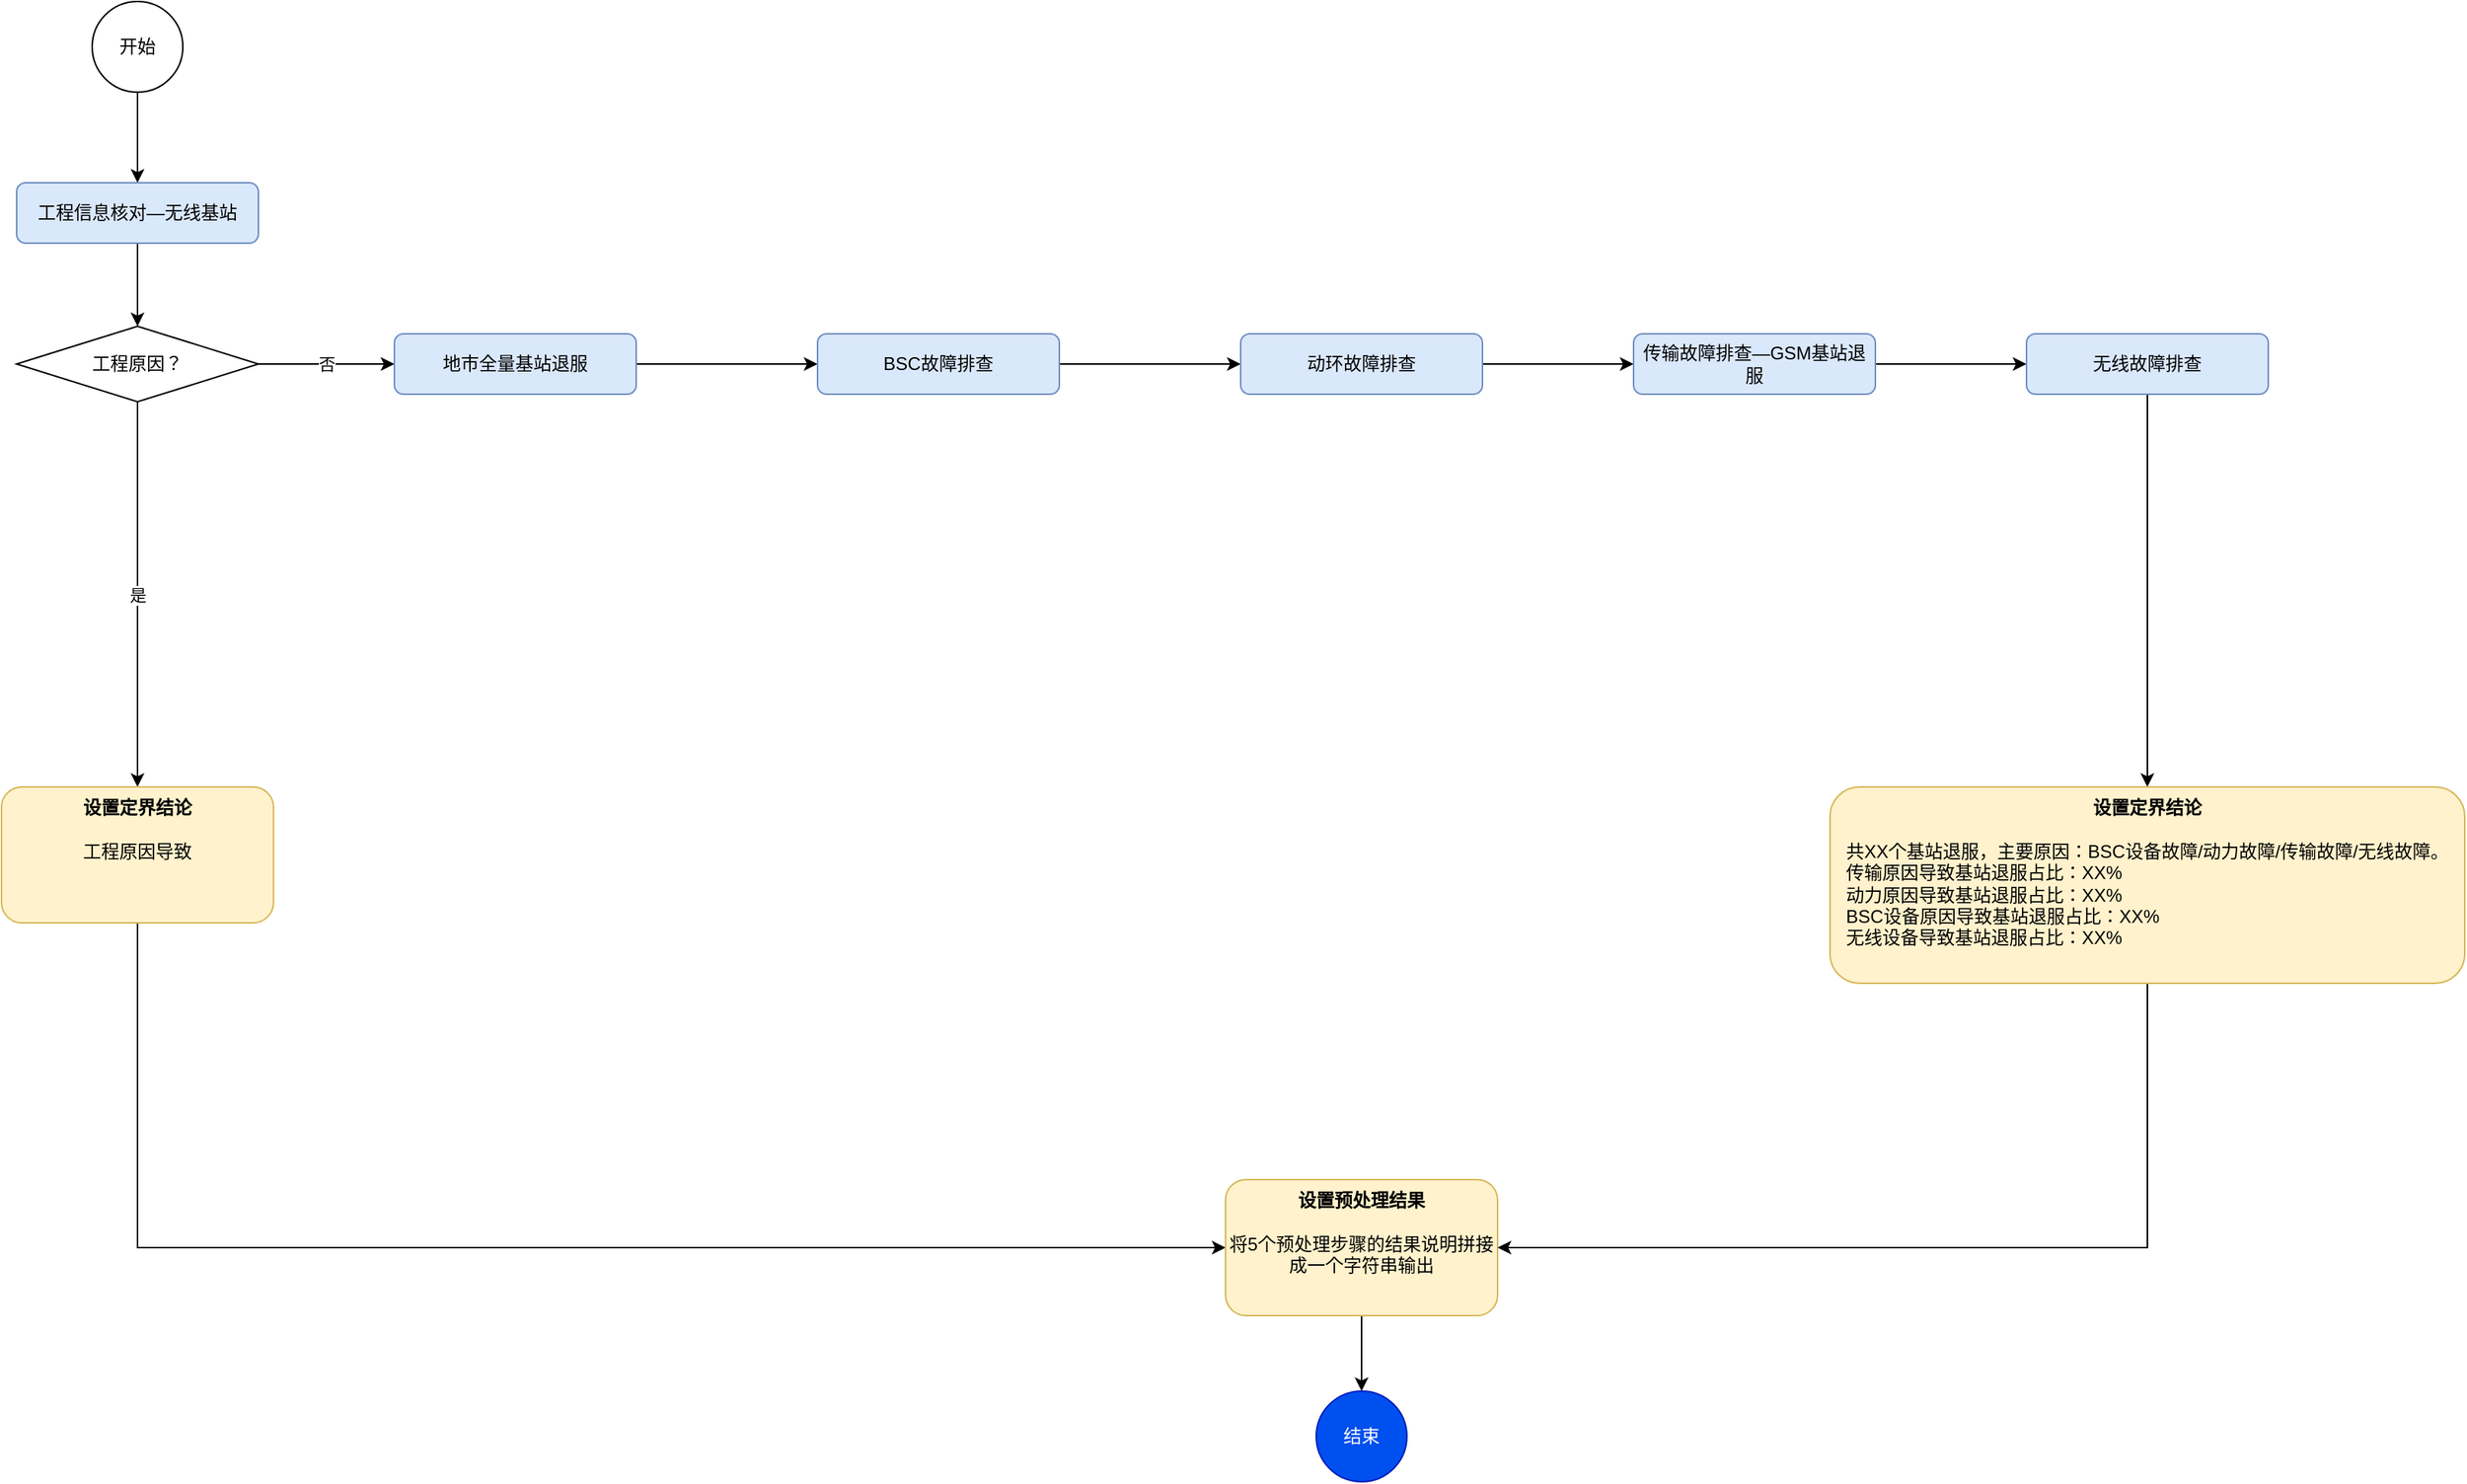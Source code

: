 <mxfile version="20.3.2" type="github">
  <diagram id="C5RBs43oDa-KdzZeNtuy" name="Page-1">
    <mxGraphModel dx="2622" dy="794" grid="1" gridSize="10" guides="1" tooltips="1" connect="1" arrows="1" fold="1" page="1" pageScale="1" pageWidth="1200" pageHeight="1600" math="0" shadow="0">
      <root>
        <mxCell id="WIyWlLk6GJQsqaUBKTNV-0" />
        <mxCell id="WIyWlLk6GJQsqaUBKTNV-1" parent="WIyWlLk6GJQsqaUBKTNV-0" />
        <mxCell id="zWHT3cYMJzGiNdSItW_B-34" style="edgeStyle=orthogonalEdgeStyle;rounded=0;orthogonalLoop=1;jettySize=auto;html=1;entryX=0.5;entryY=0;entryDx=0;entryDy=0;" edge="1" parent="WIyWlLk6GJQsqaUBKTNV-1" source="zWHT3cYMJzGiNdSItW_B-32" target="zWHT3cYMJzGiNdSItW_B-33">
          <mxGeometry relative="1" as="geometry" />
        </mxCell>
        <mxCell id="zWHT3cYMJzGiNdSItW_B-32" value="开始" style="ellipse;whiteSpace=wrap;html=1;aspect=fixed;" vertex="1" parent="WIyWlLk6GJQsqaUBKTNV-1">
          <mxGeometry x="-960" y="40" width="60" height="60" as="geometry" />
        </mxCell>
        <mxCell id="zWHT3cYMJzGiNdSItW_B-36" value="" style="edgeStyle=orthogonalEdgeStyle;rounded=0;orthogonalLoop=1;jettySize=auto;html=1;" edge="1" parent="WIyWlLk6GJQsqaUBKTNV-1" source="zWHT3cYMJzGiNdSItW_B-33" target="zWHT3cYMJzGiNdSItW_B-35">
          <mxGeometry relative="1" as="geometry" />
        </mxCell>
        <mxCell id="zWHT3cYMJzGiNdSItW_B-33" value="工程信息核对—无线基站" style="rounded=1;whiteSpace=wrap;html=1;fontSize=12;glass=0;strokeWidth=1;shadow=0;fillColor=#dae8fc;strokeColor=#6c8ebf;" vertex="1" parent="WIyWlLk6GJQsqaUBKTNV-1">
          <mxGeometry x="-1010" y="160" width="160" height="40" as="geometry" />
        </mxCell>
        <mxCell id="zWHT3cYMJzGiNdSItW_B-38" value="是" style="edgeStyle=orthogonalEdgeStyle;rounded=0;orthogonalLoop=1;jettySize=auto;html=1;entryX=0.5;entryY=0;entryDx=0;entryDy=0;" edge="1" parent="WIyWlLk6GJQsqaUBKTNV-1" source="zWHT3cYMJzGiNdSItW_B-35" target="zWHT3cYMJzGiNdSItW_B-37">
          <mxGeometry relative="1" as="geometry" />
        </mxCell>
        <mxCell id="zWHT3cYMJzGiNdSItW_B-44" value="否" style="edgeStyle=orthogonalEdgeStyle;rounded=0;orthogonalLoop=1;jettySize=auto;html=1;entryX=0;entryY=0.5;entryDx=0;entryDy=0;" edge="1" parent="WIyWlLk6GJQsqaUBKTNV-1" source="zWHT3cYMJzGiNdSItW_B-35" target="zWHT3cYMJzGiNdSItW_B-42">
          <mxGeometry relative="1" as="geometry" />
        </mxCell>
        <mxCell id="zWHT3cYMJzGiNdSItW_B-35" value="工程原因？" style="rhombus;whiteSpace=wrap;html=1;rounded=1;glass=0;strokeWidth=1;shadow=0;arcSize=0;" vertex="1" parent="WIyWlLk6GJQsqaUBKTNV-1">
          <mxGeometry x="-1010" y="255" width="160" height="50" as="geometry" />
        </mxCell>
        <mxCell id="zWHT3cYMJzGiNdSItW_B-60" style="edgeStyle=orthogonalEdgeStyle;rounded=0;orthogonalLoop=1;jettySize=auto;html=1;entryX=0;entryY=0.5;entryDx=0;entryDy=0;" edge="1" parent="WIyWlLk6GJQsqaUBKTNV-1" source="zWHT3cYMJzGiNdSItW_B-37" target="zWHT3cYMJzGiNdSItW_B-39">
          <mxGeometry relative="1" as="geometry">
            <Array as="points">
              <mxPoint x="-930" y="865" />
            </Array>
          </mxGeometry>
        </mxCell>
        <mxCell id="zWHT3cYMJzGiNdSItW_B-37" value="&lt;b&gt;设置定界结论&lt;br&gt;&lt;/b&gt;&lt;br&gt;&lt;div style=&quot;text-align: left;&quot;&gt;&lt;span style=&quot;background-color: initial;&quot;&gt;工程原因导致&lt;/span&gt;&lt;/div&gt;" style="rounded=1;whiteSpace=wrap;html=1;fontSize=12;glass=0;strokeWidth=1;shadow=0;fillColor=#fff2cc;strokeColor=#d6b656;verticalAlign=top;" vertex="1" parent="WIyWlLk6GJQsqaUBKTNV-1">
          <mxGeometry x="-1020" y="560" width="180" height="90" as="geometry" />
        </mxCell>
        <mxCell id="zWHT3cYMJzGiNdSItW_B-59" style="edgeStyle=orthogonalEdgeStyle;rounded=0;orthogonalLoop=1;jettySize=auto;html=1;entryX=0.5;entryY=0;entryDx=0;entryDy=0;" edge="1" parent="WIyWlLk6GJQsqaUBKTNV-1" source="zWHT3cYMJzGiNdSItW_B-39" target="zWHT3cYMJzGiNdSItW_B-58">
          <mxGeometry relative="1" as="geometry" />
        </mxCell>
        <mxCell id="zWHT3cYMJzGiNdSItW_B-39" value="&lt;b&gt;设置预处理结果&lt;br&gt;&lt;/b&gt;&lt;br&gt;将5个预处理步骤的结果说明拼接成一个字符串输出" style="rounded=1;whiteSpace=wrap;html=1;fontSize=12;glass=0;strokeWidth=1;shadow=0;fillColor=#fff2cc;strokeColor=#d6b656;verticalAlign=top;" vertex="1" parent="WIyWlLk6GJQsqaUBKTNV-1">
          <mxGeometry x="-210" y="820" width="180" height="90" as="geometry" />
        </mxCell>
        <mxCell id="zWHT3cYMJzGiNdSItW_B-46" style="edgeStyle=orthogonalEdgeStyle;rounded=0;orthogonalLoop=1;jettySize=auto;html=1;entryX=0;entryY=0.5;entryDx=0;entryDy=0;" edge="1" parent="WIyWlLk6GJQsqaUBKTNV-1" source="zWHT3cYMJzGiNdSItW_B-42" target="zWHT3cYMJzGiNdSItW_B-45">
          <mxGeometry relative="1" as="geometry" />
        </mxCell>
        <mxCell id="zWHT3cYMJzGiNdSItW_B-42" value="地市全量基站退服" style="rounded=1;whiteSpace=wrap;html=1;fontSize=12;glass=0;strokeWidth=1;shadow=0;fillColor=#dae8fc;strokeColor=#6c8ebf;" vertex="1" parent="WIyWlLk6GJQsqaUBKTNV-1">
          <mxGeometry x="-760" y="260" width="160" height="40" as="geometry" />
        </mxCell>
        <mxCell id="zWHT3cYMJzGiNdSItW_B-50" style="edgeStyle=orthogonalEdgeStyle;rounded=0;orthogonalLoop=1;jettySize=auto;html=1;entryX=0;entryY=0.5;entryDx=0;entryDy=0;" edge="1" parent="WIyWlLk6GJQsqaUBKTNV-1" source="zWHT3cYMJzGiNdSItW_B-45" target="zWHT3cYMJzGiNdSItW_B-47">
          <mxGeometry relative="1" as="geometry" />
        </mxCell>
        <mxCell id="zWHT3cYMJzGiNdSItW_B-45" value="BSC故障排查" style="rounded=1;whiteSpace=wrap;html=1;fontSize=12;glass=0;strokeWidth=1;shadow=0;fillColor=#dae8fc;strokeColor=#6c8ebf;" vertex="1" parent="WIyWlLk6GJQsqaUBKTNV-1">
          <mxGeometry x="-480" y="260" width="160" height="40" as="geometry" />
        </mxCell>
        <mxCell id="zWHT3cYMJzGiNdSItW_B-51" style="edgeStyle=orthogonalEdgeStyle;rounded=0;orthogonalLoop=1;jettySize=auto;html=1;entryX=0;entryY=0.5;entryDx=0;entryDy=0;" edge="1" parent="WIyWlLk6GJQsqaUBKTNV-1" source="zWHT3cYMJzGiNdSItW_B-47" target="zWHT3cYMJzGiNdSItW_B-48">
          <mxGeometry relative="1" as="geometry" />
        </mxCell>
        <mxCell id="zWHT3cYMJzGiNdSItW_B-47" value="动环故障排查" style="rounded=1;whiteSpace=wrap;html=1;fontSize=12;glass=0;strokeWidth=1;shadow=0;fillColor=#dae8fc;strokeColor=#6c8ebf;" vertex="1" parent="WIyWlLk6GJQsqaUBKTNV-1">
          <mxGeometry x="-200" y="260" width="160" height="40" as="geometry" />
        </mxCell>
        <mxCell id="zWHT3cYMJzGiNdSItW_B-53" style="edgeStyle=orthogonalEdgeStyle;rounded=0;orthogonalLoop=1;jettySize=auto;html=1;entryX=0;entryY=0.5;entryDx=0;entryDy=0;" edge="1" parent="WIyWlLk6GJQsqaUBKTNV-1" source="zWHT3cYMJzGiNdSItW_B-48" target="zWHT3cYMJzGiNdSItW_B-49">
          <mxGeometry relative="1" as="geometry" />
        </mxCell>
        <mxCell id="zWHT3cYMJzGiNdSItW_B-48" value="传输故障排查—GSM基站退服" style="rounded=1;whiteSpace=wrap;html=1;fontSize=12;glass=0;strokeWidth=1;shadow=0;fillColor=#dae8fc;strokeColor=#6c8ebf;" vertex="1" parent="WIyWlLk6GJQsqaUBKTNV-1">
          <mxGeometry x="60" y="260" width="160" height="40" as="geometry" />
        </mxCell>
        <mxCell id="zWHT3cYMJzGiNdSItW_B-62" style="edgeStyle=orthogonalEdgeStyle;rounded=0;orthogonalLoop=1;jettySize=auto;html=1;entryX=0.5;entryY=0;entryDx=0;entryDy=0;" edge="1" parent="WIyWlLk6GJQsqaUBKTNV-1" source="zWHT3cYMJzGiNdSItW_B-49" target="zWHT3cYMJzGiNdSItW_B-61">
          <mxGeometry relative="1" as="geometry" />
        </mxCell>
        <mxCell id="zWHT3cYMJzGiNdSItW_B-49" value="无线故障排查" style="rounded=1;whiteSpace=wrap;html=1;fontSize=12;glass=0;strokeWidth=1;shadow=0;fillColor=#dae8fc;strokeColor=#6c8ebf;" vertex="1" parent="WIyWlLk6GJQsqaUBKTNV-1">
          <mxGeometry x="320" y="260" width="160" height="40" as="geometry" />
        </mxCell>
        <mxCell id="zWHT3cYMJzGiNdSItW_B-58" value="结束" style="ellipse;whiteSpace=wrap;html=1;aspect=fixed;fillColor=#0050ef;fontColor=#ffffff;strokeColor=#001DBC;" vertex="1" parent="WIyWlLk6GJQsqaUBKTNV-1">
          <mxGeometry x="-150" y="960" width="60" height="60" as="geometry" />
        </mxCell>
        <mxCell id="zWHT3cYMJzGiNdSItW_B-63" style="edgeStyle=orthogonalEdgeStyle;rounded=0;orthogonalLoop=1;jettySize=auto;html=1;entryX=1;entryY=0.5;entryDx=0;entryDy=0;" edge="1" parent="WIyWlLk6GJQsqaUBKTNV-1" source="zWHT3cYMJzGiNdSItW_B-61" target="zWHT3cYMJzGiNdSItW_B-39">
          <mxGeometry relative="1" as="geometry">
            <Array as="points">
              <mxPoint x="400" y="865" />
            </Array>
          </mxGeometry>
        </mxCell>
        <mxCell id="zWHT3cYMJzGiNdSItW_B-61" value="&lt;b&gt;设置定界结论&lt;br&gt;&lt;/b&gt;&lt;br&gt;&lt;div style=&quot;text-align: left;&quot;&gt;共XX个基站退服，主要原因：BSC设备故障/动力故障/传输故障/无线故障。&lt;/div&gt;&lt;div style=&quot;text-align: left;&quot;&gt;传输原因导致基站退服占比：XX%&lt;/div&gt;&lt;div style=&quot;text-align: left;&quot;&gt;动力原因导致基站退服占比：XX%&lt;/div&gt;&lt;div style=&quot;text-align: left;&quot;&gt;BSC设备原因导致基站退服占比：XX%&lt;/div&gt;&lt;div style=&quot;text-align: left;&quot;&gt;无线设备导致基站退服占比：XX%&lt;/div&gt;" style="rounded=1;whiteSpace=wrap;html=1;fontSize=12;glass=0;strokeWidth=1;shadow=0;fillColor=#fff2cc;strokeColor=#d6b656;verticalAlign=top;" vertex="1" parent="WIyWlLk6GJQsqaUBKTNV-1">
          <mxGeometry x="190" y="560" width="420" height="130" as="geometry" />
        </mxCell>
      </root>
    </mxGraphModel>
  </diagram>
</mxfile>
